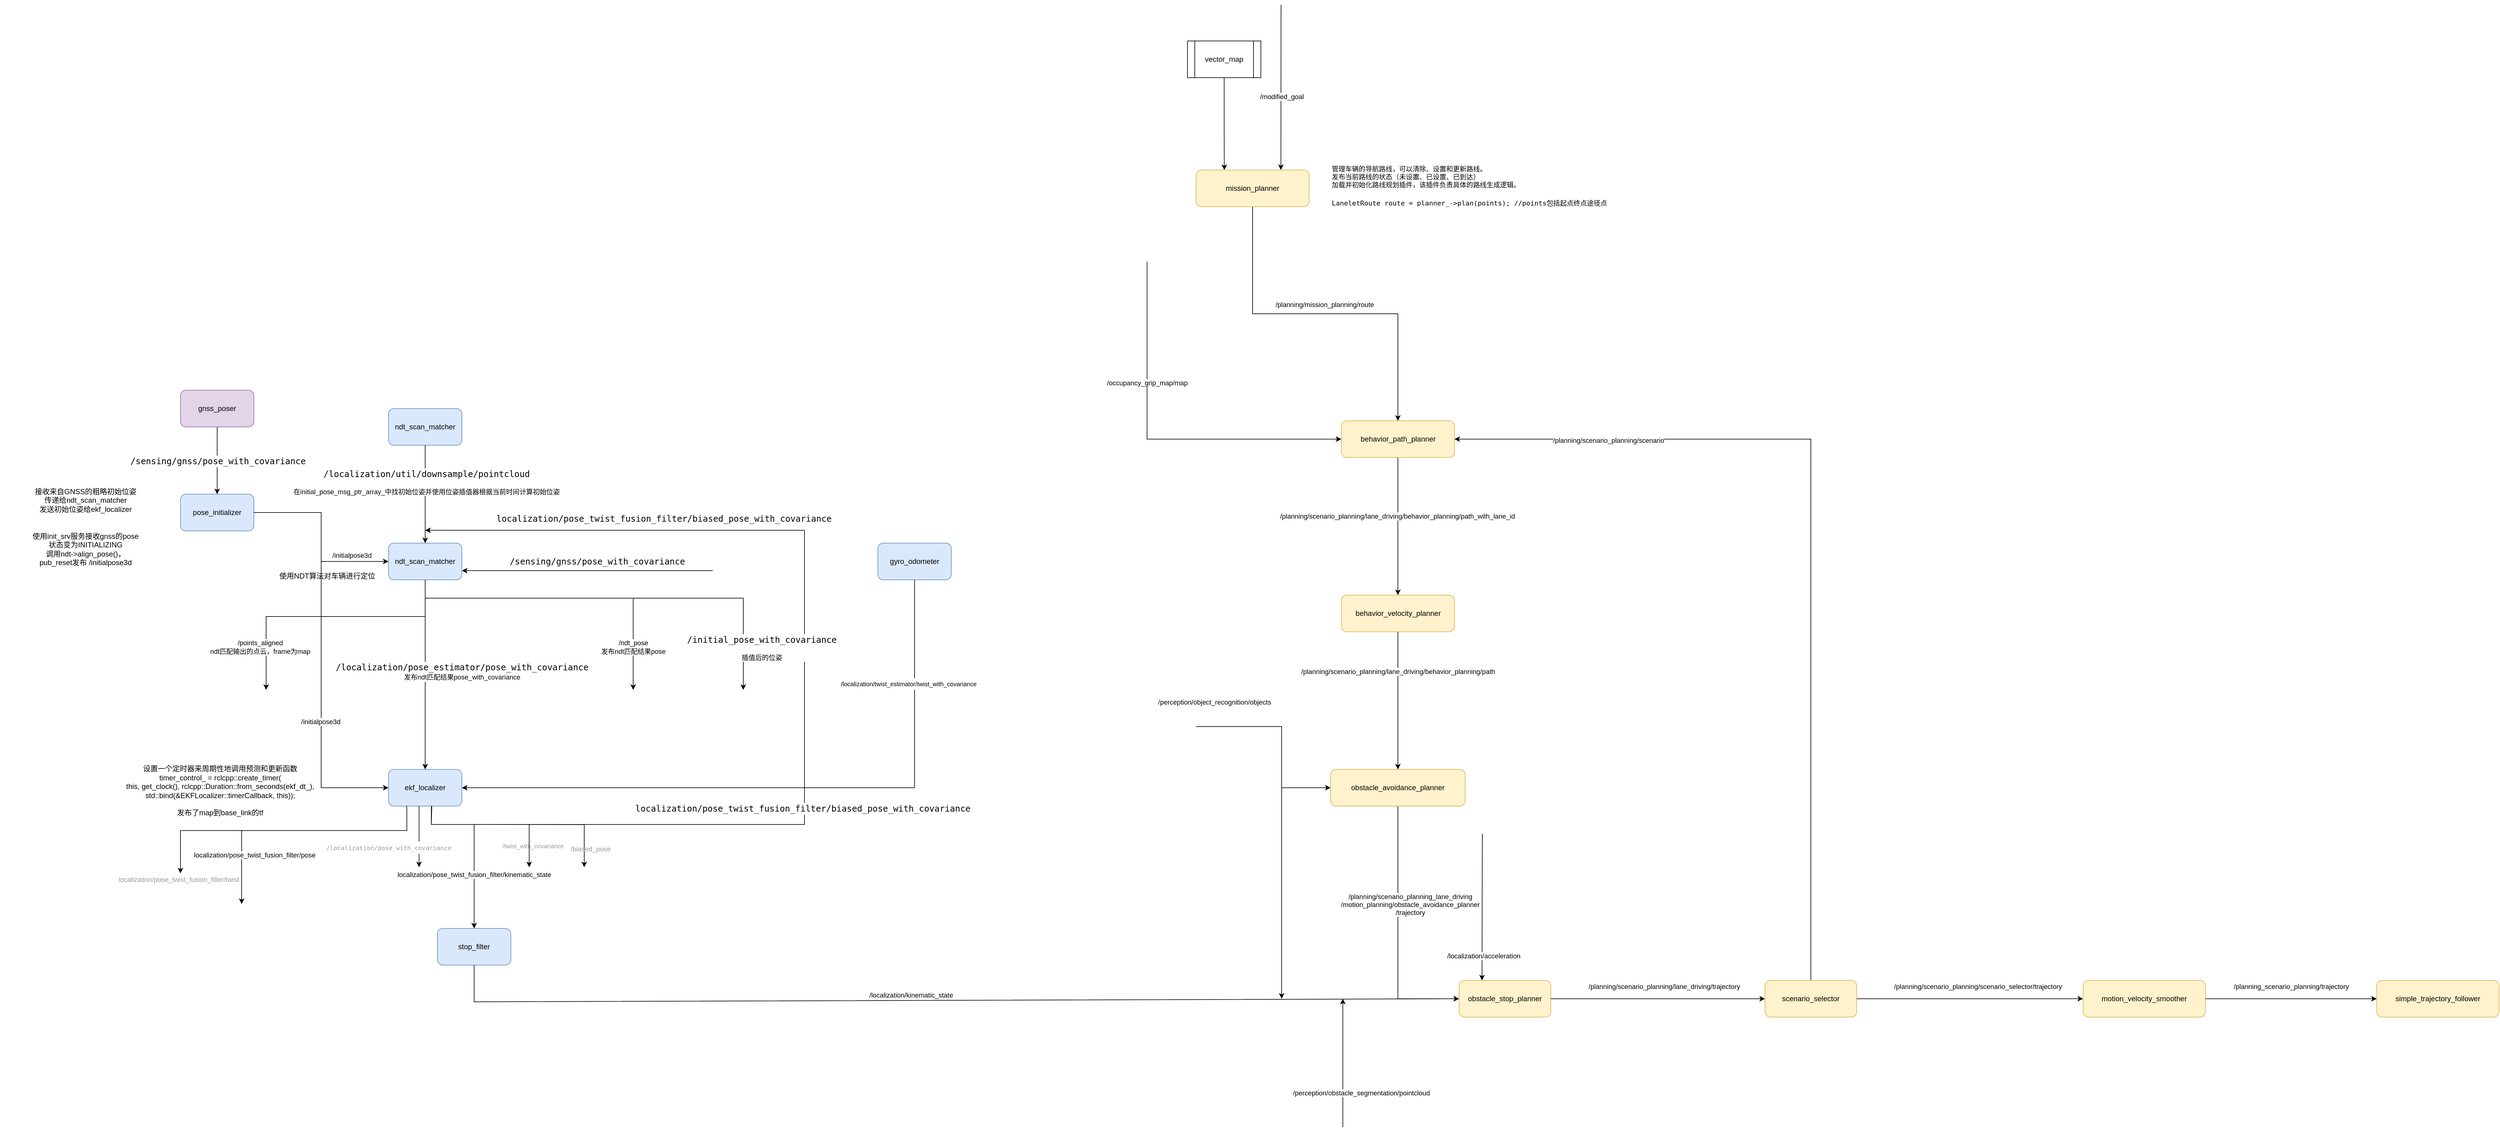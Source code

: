 <mxfile version="24.7.12">
  <diagram name="Page-1" id="jYja321TO4npNnZUXKt9">
    <mxGraphModel dx="1009" dy="1689" grid="1" gridSize="10" guides="1" tooltips="1" connect="1" arrows="1" fold="1" page="1" pageScale="1" pageWidth="850" pageHeight="1100" math="0" shadow="0">
      <root>
        <mxCell id="0" />
        <mxCell id="1" parent="0" />
        <mxCell id="ixGaKLChyozuG7cod_pc-9" style="edgeStyle=orthogonalEdgeStyle;rounded=0;orthogonalLoop=1;jettySize=auto;html=1;exitX=1;exitY=0.5;exitDx=0;exitDy=0;entryX=0;entryY=0.5;entryDx=0;entryDy=0;" parent="1" source="ixGaKLChyozuG7cod_pc-1" target="ixGaKLChyozuG7cod_pc-8" edge="1">
          <mxGeometry relative="1" as="geometry" />
        </mxCell>
        <mxCell id="ixGaKLChyozuG7cod_pc-10" value="/initialpose3d" style="edgeLabel;html=1;align=center;verticalAlign=middle;resizable=0;points=[];fontFamily=Helvetica;fontSize=11;fontColor=default;labelBackgroundColor=default;fillColor=none;gradientColor=none;" parent="ixGaKLChyozuG7cod_pc-9" vertex="1" connectable="0">
          <mxGeometry y="1" relative="1" as="geometry">
            <mxPoint x="49" y="30" as="offset" />
          </mxGeometry>
        </mxCell>
        <mxCell id="ixGaKLChyozuG7cod_pc-1" value="pose_initializer" style="rounded=1;whiteSpace=wrap;html=1;fillColor=#dae8fc;strokeColor=#6c8ebf;" parent="1" vertex="1">
          <mxGeometry x="360" y="380" width="120" height="60" as="geometry" />
        </mxCell>
        <mxCell id="ixGaKLChyozuG7cod_pc-2" value="接收来自GNSS的粗略初始位姿&lt;div&gt;传递给ndt_scan_matcher&lt;/div&gt;&lt;div&gt;发送初始位姿给ekf_localizer&lt;/div&gt;" style="text;html=1;align=center;verticalAlign=middle;whiteSpace=wrap;rounded=0;" parent="1" vertex="1">
          <mxGeometry x="110" y="347.5" width="190" height="85" as="geometry" />
        </mxCell>
        <mxCell id="ixGaKLChyozuG7cod_pc-3" value="" style="endArrow=classic;html=1;rounded=0;entryX=0.5;entryY=0;entryDx=0;entryDy=0;exitX=0.5;exitY=1;exitDx=0;exitDy=0;" parent="1" source="ixGaKLChyozuG7cod_pc-6" target="ixGaKLChyozuG7cod_pc-1" edge="1">
          <mxGeometry width="50" height="50" relative="1" as="geometry">
            <mxPoint x="420" y="280" as="sourcePoint" />
            <mxPoint x="460" y="460" as="targetPoint" />
          </mxGeometry>
        </mxCell>
        <mxCell id="ixGaKLChyozuG7cod_pc-4" value="/" style="edgeLabel;html=1;align=center;verticalAlign=middle;resizable=0;points=[];" parent="ixGaKLChyozuG7cod_pc-3" vertex="1" connectable="0">
          <mxGeometry x="0.011" y="2" relative="1" as="geometry">
            <mxPoint as="offset" />
          </mxGeometry>
        </mxCell>
        <mxCell id="ixGaKLChyozuG7cod_pc-5" value="&lt;div style=&quot;color: rgb(204, 204, 204); font-family: &amp;quot;Droid Sans Mono&amp;quot;, &amp;quot;monospace&amp;quot;, monospace; font-weight: normal; font-size: 14px; line-height: 19px; white-space: pre;&quot;&gt;&lt;div&gt;&lt;font color=&quot;#000000&quot;&gt;&lt;span style=&quot;background-color: rgb(255, 255, 255);&quot;&gt;/sensing/gnss/pose_with_covariance&lt;/span&gt;&lt;/font&gt;&lt;/div&gt;&lt;/div&gt;" style="edgeLabel;html=1;align=center;verticalAlign=middle;resizable=0;points=[];" parent="ixGaKLChyozuG7cod_pc-3" vertex="1" connectable="0">
          <mxGeometry x="0.011" y="1" relative="1" as="geometry">
            <mxPoint as="offset" />
          </mxGeometry>
        </mxCell>
        <mxCell id="ixGaKLChyozuG7cod_pc-6" value="gnss_poser" style="rounded=1;whiteSpace=wrap;html=1;fillColor=#e1d5e7;strokeColor=#9673a6;" parent="1" vertex="1">
          <mxGeometry x="360" y="210" width="120" height="60" as="geometry" />
        </mxCell>
        <mxCell id="ixGaKLChyozuG7cod_pc-26" style="edgeStyle=orthogonalEdgeStyle;rounded=0;orthogonalLoop=1;jettySize=auto;html=1;exitX=0.5;exitY=1;exitDx=0;exitDy=0;" parent="1" edge="1">
          <mxGeometry relative="1" as="geometry">
            <mxPoint x="1100" y="700" as="targetPoint" />
            <Array as="points">
              <mxPoint x="1100" y="610" />
              <mxPoint x="1100" y="610" />
            </Array>
            <mxPoint x="1100" y="550" as="sourcePoint" />
          </mxGeometry>
        </mxCell>
        <mxCell id="ixGaKLChyozuG7cod_pc-27" value="&lt;div&gt;/ndt_pose&lt;/div&gt;发布ndt匹配结果pose" style="edgeLabel;html=1;align=center;verticalAlign=middle;resizable=0;points=[];fontFamily=Helvetica;fontSize=11;fontColor=default;labelBackgroundColor=default;fillColor=none;gradientColor=none;" parent="ixGaKLChyozuG7cod_pc-26" vertex="1" connectable="0">
          <mxGeometry x="0.278" y="2" relative="1" as="geometry">
            <mxPoint x="-2" y="-16" as="offset" />
          </mxGeometry>
        </mxCell>
        <mxCell id="ixGaKLChyozuG7cod_pc-28" style="edgeStyle=orthogonalEdgeStyle;rounded=0;orthogonalLoop=1;jettySize=auto;html=1;exitX=0.5;exitY=1;exitDx=0;exitDy=0;entryX=0.5;entryY=0;entryDx=0;entryDy=0;" parent="1" source="ixGaKLChyozuG7cod_pc-8" edge="1" target="qSpFAjaBa0g86qrWprOc-3">
          <mxGeometry relative="1" as="geometry">
            <mxPoint x="1080" y="680" as="targetPoint" />
            <Array as="points">
              <mxPoint x="760" y="610" />
              <mxPoint x="760" y="610" />
            </Array>
          </mxGeometry>
        </mxCell>
        <mxCell id="ixGaKLChyozuG7cod_pc-29" value="&lt;div style=&quot;color: rgb(204, 204, 204); font-family: &amp;quot;Droid Sans Mono&amp;quot;, &amp;quot;monospace&amp;quot;, monospace; font-weight: normal; font-size: 14px; line-height: 19px; white-space: pre;&quot;&gt;&lt;div&gt;&lt;font color=&quot;#000000&quot;&gt;/localization/pose_estimator/pose_with_covariance&lt;/font&gt;&lt;/div&gt;&lt;/div&gt;&lt;div&gt;发布ndt匹配结果pose_with_covariance&lt;/div&gt;" style="edgeLabel;html=1;align=center;verticalAlign=middle;resizable=0;points=[];" parent="ixGaKLChyozuG7cod_pc-28" vertex="1" connectable="0">
          <mxGeometry x="0.595" y="2" relative="1" as="geometry">
            <mxPoint x="58" y="-97" as="offset" />
          </mxGeometry>
        </mxCell>
        <mxCell id="ixGaKLChyozuG7cod_pc-8" value="ndt_scan_matcher" style="rounded=1;whiteSpace=wrap;html=1;fillColor=#dae8fc;strokeColor=#6c8ebf;" parent="1" vertex="1">
          <mxGeometry x="700" y="460" width="120" height="60" as="geometry" />
        </mxCell>
        <mxCell id="ixGaKLChyozuG7cod_pc-11" value="&lt;div&gt;使用init_srv服务接收gnss的pose&lt;/div&gt;&lt;div&gt;状态变为INITIALIZING&lt;/div&gt;&lt;div&gt;调用ndt-&amp;gt;align_pose()，&lt;/div&gt;&lt;div&gt;pub_reset发布 /initialpose3d&lt;/div&gt;" style="text;html=1;align=center;verticalAlign=middle;whiteSpace=wrap;rounded=0;" parent="1" vertex="1">
          <mxGeometry x="65" y="420" width="280" height="100" as="geometry" />
        </mxCell>
        <mxCell id="ixGaKLChyozuG7cod_pc-16" value="" style="endArrow=classic;html=1;rounded=0;" parent="1" edge="1">
          <mxGeometry width="50" height="50" relative="1" as="geometry">
            <mxPoint x="770" y="920" as="sourcePoint" />
            <mxPoint x="760" y="439" as="targetPoint" />
            <Array as="points">
              <mxPoint x="1380" y="920" />
              <mxPoint x="1380" y="439" />
            </Array>
          </mxGeometry>
        </mxCell>
        <mxCell id="ixGaKLChyozuG7cod_pc-17" value="&lt;div style=&quot;font-family: &amp;quot;Droid Sans Mono&amp;quot;, &amp;quot;monospace&amp;quot;, monospace; font-weight: normal; font-size: 14px; line-height: 19px; white-space: pre;&quot;&gt;&lt;div&gt;localization/pose_twist_fusion_filter/biased_pose_with_covariance&lt;/div&gt;&lt;/div&gt;" style="edgeLabel;html=1;align=center;verticalAlign=middle;resizable=0;points=[];" parent="ixGaKLChyozuG7cod_pc-16" vertex="1" connectable="0">
          <mxGeometry x="-0.325" y="3" relative="1" as="geometry">
            <mxPoint x="29" y="-23" as="offset" />
          </mxGeometry>
        </mxCell>
        <mxCell id="ixGaKLChyozuG7cod_pc-19" value="" style="edgeStyle=orthogonalEdgeStyle;rounded=0;orthogonalLoop=1;jettySize=auto;html=1;" parent="1" source="ixGaKLChyozuG7cod_pc-18" target="ixGaKLChyozuG7cod_pc-8" edge="1">
          <mxGeometry relative="1" as="geometry" />
        </mxCell>
        <mxCell id="ixGaKLChyozuG7cod_pc-20" value="&lt;div style=&quot;color: rgb(204, 204, 204); font-family: &amp;quot;Droid Sans Mono&amp;quot;, &amp;quot;monospace&amp;quot;, monospace; font-weight: normal; font-size: 14px; line-height: 19px; white-space: pre;&quot;&gt;&lt;div&gt;&lt;font color=&quot;#000000&quot;&gt;/localization/util/downsample/pointcloud&lt;/font&gt;&lt;/div&gt;&lt;/div&gt;&lt;div&gt;&lt;br&gt;&lt;/div&gt;&lt;div&gt;在initial_pose_msg_ptr_array_中找初始位姿并使用位姿插值器根据当前时间计算初始位姿&lt;/div&gt;" style="edgeLabel;html=1;align=center;verticalAlign=middle;resizable=0;points=[];" parent="ixGaKLChyozuG7cod_pc-19" vertex="1" connectable="0">
          <mxGeometry x="-0.015" y="2" relative="1" as="geometry">
            <mxPoint y="-19" as="offset" />
          </mxGeometry>
        </mxCell>
        <mxCell id="ixGaKLChyozuG7cod_pc-18" value="ndt_scan_matcher" style="rounded=1;whiteSpace=wrap;html=1;fillColor=#dae8fc;strokeColor=#6c8ebf;" parent="1" vertex="1">
          <mxGeometry x="700" y="240" width="120" height="60" as="geometry" />
        </mxCell>
        <mxCell id="ixGaKLChyozuG7cod_pc-21" value="" style="endArrow=classic;html=1;rounded=0;entryX=1;entryY=0.75;entryDx=0;entryDy=0;" parent="1" target="ixGaKLChyozuG7cod_pc-8" edge="1">
          <mxGeometry width="50" height="50" relative="1" as="geometry">
            <mxPoint x="1230" y="505" as="sourcePoint" />
            <mxPoint x="970" y="490" as="targetPoint" />
            <Array as="points">
              <mxPoint x="1030" y="505" />
            </Array>
          </mxGeometry>
        </mxCell>
        <mxCell id="ixGaKLChyozuG7cod_pc-22" value="&lt;div style=&quot;font-family: &amp;quot;Droid Sans Mono&amp;quot;, &amp;quot;monospace&amp;quot;, monospace; font-weight: normal; font-size: 14px; line-height: 19px; white-space: pre;&quot;&gt;&lt;div&gt;/sensing/gnss/pose_with_covariance&lt;/div&gt;&lt;/div&gt;" style="edgeLabel;html=1;align=center;verticalAlign=middle;resizable=0;points=[];" parent="ixGaKLChyozuG7cod_pc-21" vertex="1" connectable="0">
          <mxGeometry x="0.1" y="-2" relative="1" as="geometry">
            <mxPoint x="36" y="-13" as="offset" />
          </mxGeometry>
        </mxCell>
        <mxCell id="ixGaKLChyozuG7cod_pc-24" value="" style="endArrow=classic;html=1;rounded=0;exitX=0.5;exitY=1;exitDx=0;exitDy=0;" parent="1" source="ixGaKLChyozuG7cod_pc-8" edge="1">
          <mxGeometry width="50" height="50" relative="1" as="geometry">
            <mxPoint x="760" y="550" as="sourcePoint" />
            <mxPoint x="500" y="700" as="targetPoint" />
            <Array as="points">
              <mxPoint x="760" y="580" />
              <mxPoint x="500" y="580" />
            </Array>
          </mxGeometry>
        </mxCell>
        <mxCell id="ixGaKLChyozuG7cod_pc-25" value="&lt;div&gt;/points_aligned&lt;/div&gt;ndt匹配输出的点云，frame为map" style="edgeLabel;html=1;align=center;verticalAlign=middle;resizable=0;points=[];" parent="ixGaKLChyozuG7cod_pc-24" vertex="1" connectable="0">
          <mxGeometry x="-0.034" y="2" relative="1" as="geometry">
            <mxPoint x="-118" y="48" as="offset" />
          </mxGeometry>
        </mxCell>
        <mxCell id="ixGaKLChyozuG7cod_pc-33" style="edgeStyle=orthogonalEdgeStyle;rounded=0;orthogonalLoop=1;jettySize=auto;html=1;exitX=0.5;exitY=1;exitDx=0;exitDy=0;" parent="1" edge="1">
          <mxGeometry relative="1" as="geometry">
            <mxPoint x="1280" y="700" as="targetPoint" />
            <mxPoint x="760" y="520" as="sourcePoint" />
            <Array as="points">
              <mxPoint x="760" y="550" />
              <mxPoint x="1280" y="550" />
              <mxPoint x="1280" y="690" />
            </Array>
          </mxGeometry>
        </mxCell>
        <mxCell id="ixGaKLChyozuG7cod_pc-34" value="&lt;div style=&quot;color: rgb(204, 204, 204); font-family: &amp;quot;Droid Sans Mono&amp;quot;, &amp;quot;monospace&amp;quot;, monospace; font-weight: normal; font-size: 14px; line-height: 19px; white-space: pre;&quot;&gt;&lt;div&gt;&lt;font color=&quot;#000000&quot;&gt;/initial_pose_with_covariance&lt;/font&gt;&lt;/div&gt;&lt;/div&gt;&lt;div&gt;&lt;br&gt;&lt;/div&gt;&lt;div&gt;插值后的位姿&lt;br&gt;&lt;/div&gt;" style="edgeLabel;html=1;align=center;verticalAlign=middle;resizable=0;points=[];" parent="ixGaKLChyozuG7cod_pc-33" vertex="1" connectable="0">
          <mxGeometry x="0.595" y="2" relative="1" as="geometry">
            <mxPoint x="28" y="72" as="offset" />
          </mxGeometry>
        </mxCell>
        <mxCell id="qSpFAjaBa0g86qrWprOc-3" value="ekf_localizer" style="rounded=1;whiteSpace=wrap;html=1;fillColor=#dae8fc;strokeColor=#6c8ebf;" vertex="1" parent="1">
          <mxGeometry x="700" y="830" width="120" height="60" as="geometry" />
        </mxCell>
        <mxCell id="qSpFAjaBa0g86qrWprOc-4" value="" style="endArrow=classic;html=1;rounded=0;exitX=1;exitY=0.5;exitDx=0;exitDy=0;entryX=0;entryY=0.5;entryDx=0;entryDy=0;" edge="1" parent="1" source="ixGaKLChyozuG7cod_pc-1" target="qSpFAjaBa0g86qrWprOc-3">
          <mxGeometry width="50" height="50" relative="1" as="geometry">
            <mxPoint x="880" y="630" as="sourcePoint" />
            <mxPoint x="930" y="580" as="targetPoint" />
            <Array as="points">
              <mxPoint x="590" y="410" />
              <mxPoint x="590" y="860" />
            </Array>
          </mxGeometry>
        </mxCell>
        <mxCell id="qSpFAjaBa0g86qrWprOc-5" value="/initialpose3d" style="edgeLabel;html=1;align=center;verticalAlign=middle;resizable=0;points=[];" vertex="1" connectable="0" parent="qSpFAjaBa0g86qrWprOc-4">
          <mxGeometry x="0.349" y="-1" relative="1" as="geometry">
            <mxPoint as="offset" />
          </mxGeometry>
        </mxCell>
        <mxCell id="qSpFAjaBa0g86qrWprOc-8" value="" style="endArrow=classic;html=1;rounded=0;entryX=1;entryY=0.5;entryDx=0;entryDy=0;exitX=0.5;exitY=1;exitDx=0;exitDy=0;" edge="1" parent="1" source="qSpFAjaBa0g86qrWprOc-10" target="qSpFAjaBa0g86qrWprOc-3">
          <mxGeometry width="50" height="50" relative="1" as="geometry">
            <mxPoint x="1110" y="860" as="sourcePoint" />
            <mxPoint x="1120" y="720" as="targetPoint" />
            <Array as="points">
              <mxPoint x="1560" y="860" />
            </Array>
          </mxGeometry>
        </mxCell>
        <mxCell id="qSpFAjaBa0g86qrWprOc-9" value="&lt;div style=&quot;color: rgb(204, 204, 204); font-weight: normal; font-size: 10px; line-height: 19px; white-space: pre;&quot;&gt;&lt;div style=&quot;font-size: 10px;&quot;&gt;&lt;font color=&quot;#000000&quot; face=&quot;Helvetica&quot; style=&quot;font-size: 10px;&quot;&gt;&lt;span style=&quot;background-color: rgb(255, 255, 255); font-size: 10px;&quot;&gt;/localization/twist_estimator/twist_with_covariance&lt;/span&gt;&lt;/font&gt;&lt;/div&gt;&lt;/div&gt;" style="edgeLabel;html=1;align=center;verticalAlign=middle;resizable=0;points=[];fontSize=10;" vertex="1" connectable="0" parent="qSpFAjaBa0g86qrWprOc-8">
          <mxGeometry x="-0.224" y="1" relative="1" as="geometry">
            <mxPoint x="69" y="-171" as="offset" />
          </mxGeometry>
        </mxCell>
        <mxCell id="qSpFAjaBa0g86qrWprOc-10" value="gyro_odometer" style="rounded=1;whiteSpace=wrap;html=1;fillColor=#dae8fc;strokeColor=#6c8ebf;" vertex="1" parent="1">
          <mxGeometry x="1500" y="460" width="120" height="60" as="geometry" />
        </mxCell>
        <mxCell id="qSpFAjaBa0g86qrWprOc-12" value="&lt;div&gt;设置一个定时器来周期性地调用预测和更新函数&lt;/div&gt;&lt;div&gt;timer_control_ = rclcpp::&lt;span class=&quot;hljs-built_in&quot;&gt;create_timer&lt;/span&gt;(&lt;/div&gt;    &lt;span class=&quot;hljs-keyword&quot;&gt;this&lt;/span&gt;, &lt;span class=&quot;hljs-built_in&quot;&gt;get_clock&lt;/span&gt;(), rclcpp::Duration::&lt;span class=&quot;hljs-built_in&quot;&gt;from_seconds&lt;/span&gt;(ekf_dt_),&lt;br&gt;&lt;div&gt;    std::&lt;span class=&quot;hljs-built_in&quot;&gt;bind&lt;/span&gt;(&amp;amp;EKFLocalizer::timerCallback, &lt;span class=&quot;hljs-keyword&quot;&gt;this&lt;/span&gt;));&lt;/div&gt;&lt;div&gt;&lt;br&gt;&lt;/div&gt;&lt;div&gt;发布了map到base_link的tf&lt;br&gt;&lt;/div&gt;" style="text;html=1;align=center;verticalAlign=middle;whiteSpace=wrap;rounded=0;" vertex="1" parent="1">
          <mxGeometry x="180" y="760" width="490" height="210" as="geometry" />
        </mxCell>
        <mxCell id="qSpFAjaBa0g86qrWprOc-13" value="" style="endArrow=classic;html=1;rounded=0;exitX=0.25;exitY=1;exitDx=0;exitDy=0;" edge="1" parent="1" source="qSpFAjaBa0g86qrWprOc-3">
          <mxGeometry width="50" height="50" relative="1" as="geometry">
            <mxPoint x="650" y="890" as="sourcePoint" />
            <mxPoint x="460" y="1050" as="targetPoint" />
            <Array as="points">
              <mxPoint x="730" y="930" />
              <mxPoint x="650" y="930" />
              <mxPoint x="460" y="930" />
            </Array>
          </mxGeometry>
        </mxCell>
        <mxCell id="qSpFAjaBa0g86qrWprOc-14" value="localization/pose_twist_fusion_filter/pose" style="edgeLabel;html=1;align=center;verticalAlign=middle;resizable=0;points=[];" vertex="1" connectable="0" parent="qSpFAjaBa0g86qrWprOc-13">
          <mxGeometry x="0.096" y="2" relative="1" as="geometry">
            <mxPoint x="-54" y="38" as="offset" />
          </mxGeometry>
        </mxCell>
        <mxCell id="qSpFAjaBa0g86qrWprOc-15" value="" style="endArrow=classic;html=1;rounded=0;exitX=0.25;exitY=1;exitDx=0;exitDy=0;" edge="1" parent="1">
          <mxGeometry width="50" height="50" relative="1" as="geometry">
            <mxPoint x="750" y="890" as="sourcePoint" />
            <mxPoint x="750" y="990" as="targetPoint" />
          </mxGeometry>
        </mxCell>
        <mxCell id="qSpFAjaBa0g86qrWprOc-16" value="&lt;div style=&quot;font-family: &amp;quot;Droid Sans Mono&amp;quot;, &amp;quot;monospace&amp;quot;, monospace; font-weight: normal; line-height: 19px; white-space: pre; font-size: 13px;&quot;&gt;&lt;div&gt;&lt;font color=&quot;#999999&quot; style=&quot;font-size: 10px;&quot;&gt;/localization/pose_with_covariance&lt;/font&gt;&lt;/div&gt;&lt;/div&gt;" style="edgeLabel;html=1;align=center;verticalAlign=middle;resizable=0;points=[];" vertex="1" connectable="0" parent="qSpFAjaBa0g86qrWprOc-15">
          <mxGeometry x="0.096" y="2" relative="1" as="geometry">
            <mxPoint x="-52" y="12" as="offset" />
          </mxGeometry>
        </mxCell>
        <mxCell id="qSpFAjaBa0g86qrWprOc-17" value="" style="endArrow=classic;html=1;rounded=0;exitX=0.59;exitY=1.004;exitDx=0;exitDy=0;exitPerimeter=0;entryX=0.5;entryY=0;entryDx=0;entryDy=0;" edge="1" parent="1" source="qSpFAjaBa0g86qrWprOc-3" target="qSpFAjaBa0g86qrWprOc-32">
          <mxGeometry width="50" height="50" relative="1" as="geometry">
            <mxPoint x="770" y="890" as="sourcePoint" />
            <mxPoint x="840" y="1050" as="targetPoint" />
            <Array as="points">
              <mxPoint x="770" y="920" />
              <mxPoint x="840" y="920" />
            </Array>
          </mxGeometry>
        </mxCell>
        <mxCell id="qSpFAjaBa0g86qrWprOc-18" value="localization/pose_twist_fusion_filter/kinematic_state" style="edgeLabel;html=1;align=center;verticalAlign=middle;resizable=0;points=[];" vertex="1" connectable="0" parent="qSpFAjaBa0g86qrWprOc-17">
          <mxGeometry x="0.096" y="2" relative="1" as="geometry">
            <mxPoint x="-2" y="34" as="offset" />
          </mxGeometry>
        </mxCell>
        <mxCell id="qSpFAjaBa0g86qrWprOc-19" value="" style="endArrow=classic;html=1;rounded=0;exitX=0.25;exitY=1;exitDx=0;exitDy=0;" edge="1" parent="1" source="qSpFAjaBa0g86qrWprOc-3">
          <mxGeometry width="50" height="50" relative="1" as="geometry">
            <mxPoint x="630" y="890" as="sourcePoint" />
            <mxPoint x="360" y="1000" as="targetPoint" />
            <Array as="points">
              <mxPoint x="730" y="930" />
              <mxPoint x="630" y="930" />
              <mxPoint x="550" y="930" />
              <mxPoint x="360" y="930" />
            </Array>
          </mxGeometry>
        </mxCell>
        <mxCell id="qSpFAjaBa0g86qrWprOc-20" value="&lt;font color=&quot;#999999&quot;&gt;localization/pose_twist_fusion_filter/twist&lt;/font&gt;" style="edgeLabel;html=1;align=center;verticalAlign=middle;resizable=0;points=[];" vertex="1" connectable="0" parent="qSpFAjaBa0g86qrWprOc-19">
          <mxGeometry x="0.096" y="2" relative="1" as="geometry">
            <mxPoint x="-150" y="78" as="offset" />
          </mxGeometry>
        </mxCell>
        <mxCell id="qSpFAjaBa0g86qrWprOc-21" value="" style="endArrow=classic;html=1;rounded=0;exitX=0.585;exitY=0.999;exitDx=0;exitDy=0;exitPerimeter=0;" edge="1" parent="1" source="qSpFAjaBa0g86qrWprOc-3">
          <mxGeometry width="50" height="50" relative="1" as="geometry">
            <mxPoint x="770" y="890" as="sourcePoint" />
            <mxPoint x="930" y="990" as="targetPoint" />
            <Array as="points">
              <mxPoint x="770" y="920" />
              <mxPoint x="930" y="920" />
            </Array>
          </mxGeometry>
        </mxCell>
        <mxCell id="qSpFAjaBa0g86qrWprOc-22" value="&lt;font color=&quot;#999999&quot;&gt;/&lt;font style=&quot;white-space: pre;&quot; size=&quot;1&quot;&gt;&lt;span style=&quot;&quot;&gt;twist_with_covariance&lt;/span&gt;&lt;/font&gt;&lt;/font&gt;" style="edgeLabel;html=1;align=center;verticalAlign=middle;resizable=0;points=[];labelBackgroundColor=none;" vertex="1" connectable="0" parent="qSpFAjaBa0g86qrWprOc-21">
          <mxGeometry x="0.435" y="1" relative="1" as="geometry">
            <mxPoint x="9" y="36" as="offset" />
          </mxGeometry>
        </mxCell>
        <mxCell id="qSpFAjaBa0g86qrWprOc-25" value="" style="endArrow=classic;html=1;rounded=0;exitX=0.585;exitY=1.002;exitDx=0;exitDy=0;exitPerimeter=0;" edge="1" parent="1" source="qSpFAjaBa0g86qrWprOc-3">
          <mxGeometry width="50" height="50" relative="1" as="geometry">
            <mxPoint x="770.8" y="886.72" as="sourcePoint" />
            <mxPoint x="1020" y="990" as="targetPoint" />
            <Array as="points">
              <mxPoint x="770" y="920" />
              <mxPoint x="1020" y="920.2" />
            </Array>
          </mxGeometry>
        </mxCell>
        <mxCell id="qSpFAjaBa0g86qrWprOc-26" value="&lt;font&gt;/biased_pose&lt;/font&gt;" style="edgeLabel;html=1;align=center;verticalAlign=middle;resizable=0;points=[];labelBackgroundColor=none;fontColor=#999999;" vertex="1" connectable="0" parent="qSpFAjaBa0g86qrWprOc-25">
          <mxGeometry x="0.435" y="1" relative="1" as="geometry">
            <mxPoint x="39" y="41" as="offset" />
          </mxGeometry>
        </mxCell>
        <mxCell id="qSpFAjaBa0g86qrWprOc-30" value="&lt;div style=&quot;font-family: &amp;quot;Droid Sans Mono&amp;quot;, &amp;quot;monospace&amp;quot;, monospace; font-weight: normal; font-size: 14px; line-height: 19px; white-space: pre;&quot;&gt;&lt;div&gt;localization/pose_twist_fusion_filter/biased_pose_with_covariance&lt;/div&gt;&lt;/div&gt;" style="edgeLabel;html=1;align=center;verticalAlign=middle;resizable=0;points=[];" vertex="1" connectable="0" parent="1">
          <mxGeometry x="1150.005" y="420" as="geometry" />
        </mxCell>
        <mxCell id="qSpFAjaBa0g86qrWprOc-32" value="stop_filter" style="rounded=1;whiteSpace=wrap;html=1;fillColor=#dae8fc;strokeColor=#6c8ebf;" vertex="1" parent="1">
          <mxGeometry x="780" y="1090" width="120" height="60" as="geometry" />
        </mxCell>
        <mxCell id="qSpFAjaBa0g86qrWprOc-33" value="" style="endArrow=classic;html=1;rounded=0;exitX=0.5;exitY=1;exitDx=0;exitDy=0;entryX=0;entryY=0.5;entryDx=0;entryDy=0;" edge="1" parent="1" source="qSpFAjaBa0g86qrWprOc-32" target="qSpFAjaBa0g86qrWprOc-35">
          <mxGeometry width="50" height="50" relative="1" as="geometry">
            <mxPoint x="1000" y="1180" as="sourcePoint" />
            <mxPoint x="840" y="1260" as="targetPoint" />
            <Array as="points">
              <mxPoint x="840" y="1210" />
            </Array>
          </mxGeometry>
        </mxCell>
        <mxCell id="qSpFAjaBa0g86qrWprOc-34" value="/localization/kinematic_state" style="edgeLabel;html=1;align=center;verticalAlign=middle;resizable=0;points=[];" vertex="1" connectable="0" parent="qSpFAjaBa0g86qrWprOc-33">
          <mxGeometry x="-0.291" y="1" relative="1" as="geometry">
            <mxPoint x="182" y="-9" as="offset" />
          </mxGeometry>
        </mxCell>
        <mxCell id="qSpFAjaBa0g86qrWprOc-35" value="obstacle_stop_planner" style="rounded=1;whiteSpace=wrap;html=1;fillColor=#fff2cc;strokeColor=#d6b656;" vertex="1" parent="1">
          <mxGeometry x="2450" y="1175" width="150" height="60" as="geometry" />
        </mxCell>
        <mxCell id="qSpFAjaBa0g86qrWprOc-36" value="" style="endArrow=classic;html=1;rounded=0;exitX=1;exitY=0.5;exitDx=0;exitDy=0;entryX=0;entryY=0.5;entryDx=0;entryDy=0;" edge="1" parent="1" source="qSpFAjaBa0g86qrWprOc-35" target="qSpFAjaBa0g86qrWprOc-50">
          <mxGeometry width="50" height="50" relative="1" as="geometry">
            <mxPoint x="2260" y="1105" as="sourcePoint" />
            <mxPoint x="2880" y="1205" as="targetPoint" />
          </mxGeometry>
        </mxCell>
        <mxCell id="qSpFAjaBa0g86qrWprOc-37" value="/planning/scenario_planning/lane_driving/trajectory" style="edgeLabel;html=1;align=center;verticalAlign=middle;resizable=0;points=[];" vertex="1" connectable="0" parent="qSpFAjaBa0g86qrWprOc-36">
          <mxGeometry x="-0.076" relative="1" as="geometry">
            <mxPoint x="23" y="-20" as="offset" />
          </mxGeometry>
        </mxCell>
        <mxCell id="qSpFAjaBa0g86qrWprOc-41" value="" style="endArrow=classic;html=1;rounded=0;" edge="1" parent="1">
          <mxGeometry width="50" height="50" relative="1" as="geometry">
            <mxPoint x="2160" y="855" as="sourcePoint" />
            <mxPoint x="2160" y="1205" as="targetPoint" />
            <Array as="points">
              <mxPoint x="2160" y="1205" />
            </Array>
          </mxGeometry>
        </mxCell>
        <mxCell id="qSpFAjaBa0g86qrWprOc-43" value="" style="endArrow=classic;html=1;rounded=0;entryX=0;entryY=0.5;entryDx=0;entryDy=0;exitX=0.5;exitY=1;exitDx=0;exitDy=0;" edge="1" parent="1" source="qSpFAjaBa0g86qrWprOc-61" target="qSpFAjaBa0g86qrWprOc-35">
          <mxGeometry width="50" height="50" relative="1" as="geometry">
            <mxPoint x="2350" y="935" as="sourcePoint" />
            <mxPoint x="2310" y="1055" as="targetPoint" />
            <Array as="points">
              <mxPoint x="2350" y="1205" />
            </Array>
          </mxGeometry>
        </mxCell>
        <mxCell id="qSpFAjaBa0g86qrWprOc-44" value="&lt;div&gt;/planning/scenario_planning_lane_driving&lt;/div&gt;&lt;div&gt;/motion_planning/obstacle_avoidance_planner&lt;/div&gt;&lt;div&gt;/trajectory&lt;/div&gt;" style="edgeLabel;html=1;align=center;verticalAlign=middle;resizable=0;points=[];" vertex="1" connectable="0" parent="qSpFAjaBa0g86qrWprOc-43">
          <mxGeometry x="-0.529" y="1" relative="1" as="geometry">
            <mxPoint x="19" y="63" as="offset" />
          </mxGeometry>
        </mxCell>
        <mxCell id="qSpFAjaBa0g86qrWprOc-45" value="" style="endArrow=classic;html=1;rounded=0;entryX=0.25;entryY=0;entryDx=0;entryDy=0;" edge="1" parent="1" target="qSpFAjaBa0g86qrWprOc-35">
          <mxGeometry width="50" height="50" relative="1" as="geometry">
            <mxPoint x="2488" y="935" as="sourcePoint" />
            <mxPoint x="2410" y="875" as="targetPoint" />
          </mxGeometry>
        </mxCell>
        <mxCell id="qSpFAjaBa0g86qrWprOc-46" value="/localization/acceleration" style="edgeLabel;html=1;align=center;verticalAlign=middle;resizable=0;points=[];" vertex="1" connectable="0" parent="qSpFAjaBa0g86qrWprOc-45">
          <mxGeometry x="-0.51" y="2" relative="1" as="geometry">
            <mxPoint y="141" as="offset" />
          </mxGeometry>
        </mxCell>
        <mxCell id="qSpFAjaBa0g86qrWprOc-78" style="edgeStyle=orthogonalEdgeStyle;rounded=0;orthogonalLoop=1;jettySize=auto;html=1;exitX=0.5;exitY=0;exitDx=0;exitDy=0;entryX=1;entryY=0.5;entryDx=0;entryDy=0;" edge="1" parent="1" source="qSpFAjaBa0g86qrWprOc-50" target="qSpFAjaBa0g86qrWprOc-71">
          <mxGeometry relative="1" as="geometry">
            <mxPoint x="2990" y="300" as="targetPoint" />
          </mxGeometry>
        </mxCell>
        <mxCell id="qSpFAjaBa0g86qrWprOc-79" value="/planning/scenario_planning/scenario" style="edgeLabel;html=1;align=center;verticalAlign=middle;resizable=0;points=[];" vertex="1" connectable="0" parent="qSpFAjaBa0g86qrWprOc-78">
          <mxGeometry x="0.657" y="2" relative="1" as="geometry">
            <mxPoint as="offset" />
          </mxGeometry>
        </mxCell>
        <mxCell id="qSpFAjaBa0g86qrWprOc-50" value="scenario_selector" style="rounded=1;whiteSpace=wrap;html=1;fillColor=#fff2cc;strokeColor=#d6b656;" vertex="1" parent="1">
          <mxGeometry x="2950" y="1175" width="150" height="60" as="geometry" />
        </mxCell>
        <mxCell id="qSpFAjaBa0g86qrWprOc-51" value="" style="endArrow=classic;html=1;rounded=0;exitX=1;exitY=0.5;exitDx=0;exitDy=0;entryX=0;entryY=0.5;entryDx=0;entryDy=0;" edge="1" parent="1" source="qSpFAjaBa0g86qrWprOc-50" target="qSpFAjaBa0g86qrWprOc-52">
          <mxGeometry width="50" height="50" relative="1" as="geometry">
            <mxPoint x="2870" y="1195" as="sourcePoint" />
            <mxPoint x="3360" y="1205" as="targetPoint" />
          </mxGeometry>
        </mxCell>
        <mxCell id="qSpFAjaBa0g86qrWprOc-53" value="/planning/scenario_planning/scenario_selector/trajectory" style="edgeLabel;html=1;align=center;verticalAlign=middle;resizable=0;points=[];" vertex="1" connectable="0" parent="qSpFAjaBa0g86qrWprOc-51">
          <mxGeometry x="0.069" y="1" relative="1" as="geometry">
            <mxPoint y="-19" as="offset" />
          </mxGeometry>
        </mxCell>
        <mxCell id="qSpFAjaBa0g86qrWprOc-52" value="motion_velocity_smoother" style="rounded=1;whiteSpace=wrap;html=1;fillColor=#fff2cc;strokeColor=#d6b656;" vertex="1" parent="1">
          <mxGeometry x="3470" y="1175" width="200" height="60" as="geometry" />
        </mxCell>
        <mxCell id="qSpFAjaBa0g86qrWprOc-54" value="" style="endArrow=classic;html=1;rounded=0;exitX=1;exitY=0.5;exitDx=0;exitDy=0;entryX=0;entryY=0.5;entryDx=0;entryDy=0;" edge="1" parent="1" source="qSpFAjaBa0g86qrWprOc-52" target="qSpFAjaBa0g86qrWprOc-55">
          <mxGeometry width="50" height="50" relative="1" as="geometry">
            <mxPoint x="3480" y="1125" as="sourcePoint" />
            <mxPoint x="3830" y="1205" as="targetPoint" />
          </mxGeometry>
        </mxCell>
        <mxCell id="qSpFAjaBa0g86qrWprOc-56" value="/planning_scenario_planning/trajectory" style="edgeLabel;html=1;align=center;verticalAlign=middle;resizable=0;points=[];" vertex="1" connectable="0" parent="qSpFAjaBa0g86qrWprOc-54">
          <mxGeometry x="0.158" relative="1" as="geometry">
            <mxPoint x="-22" y="-20" as="offset" />
          </mxGeometry>
        </mxCell>
        <mxCell id="qSpFAjaBa0g86qrWprOc-55" value="simple_trajectory_follower" style="rounded=1;whiteSpace=wrap;html=1;fillColor=#fff2cc;strokeColor=#d6b656;" vertex="1" parent="1">
          <mxGeometry x="3950" y="1175" width="200" height="60" as="geometry" />
        </mxCell>
        <mxCell id="qSpFAjaBa0g86qrWprOc-60" value="&lt;div&gt;使用NDT算法对车辆进行定位&lt;/div&gt;" style="text;whiteSpace=wrap;html=1;align=center;" vertex="1" parent="1">
          <mxGeometry x="480" y="500" width="240" height="40" as="geometry" />
        </mxCell>
        <mxCell id="qSpFAjaBa0g86qrWprOc-61" value="obstacle_avoidance_planner" style="rounded=1;whiteSpace=wrap;html=1;fillColor=#fff2cc;strokeColor=#d6b656;" vertex="1" parent="1">
          <mxGeometry x="2240" y="830" width="220" height="60" as="geometry" />
        </mxCell>
        <mxCell id="qSpFAjaBa0g86qrWprOc-62" value="" style="endArrow=classic;html=1;rounded=0;entryX=0;entryY=0.5;entryDx=0;entryDy=0;" edge="1" parent="1" target="qSpFAjaBa0g86qrWprOc-61">
          <mxGeometry width="50" height="50" relative="1" as="geometry">
            <mxPoint x="2020" y="760" as="sourcePoint" />
            <mxPoint x="2250" y="1045" as="targetPoint" />
            <Array as="points">
              <mxPoint x="2160" y="760" />
              <mxPoint x="2160" y="860" />
            </Array>
          </mxGeometry>
        </mxCell>
        <mxCell id="qSpFAjaBa0g86qrWprOc-64" value="" style="endArrow=classic;html=1;rounded=0;" edge="1" parent="1">
          <mxGeometry width="50" height="50" relative="1" as="geometry">
            <mxPoint x="2260" y="1415" as="sourcePoint" />
            <mxPoint x="2260" y="1205" as="targetPoint" />
          </mxGeometry>
        </mxCell>
        <mxCell id="qSpFAjaBa0g86qrWprOc-65" value="/perception/obstacle_segmentation/pointcloud" style="edgeLabel;html=1;align=center;verticalAlign=middle;resizable=0;points=[];" vertex="1" connectable="0" parent="qSpFAjaBa0g86qrWprOc-64">
          <mxGeometry x="-0.463" relative="1" as="geometry">
            <mxPoint x="30" as="offset" />
          </mxGeometry>
        </mxCell>
        <mxCell id="qSpFAjaBa0g86qrWprOc-67" value="/perception/object_recognition/objects" style="edgeLabel;html=1;align=center;verticalAlign=middle;resizable=0;points=[];" vertex="1" connectable="0" parent="1">
          <mxGeometry x="2050" y="720" as="geometry" />
        </mxCell>
        <mxCell id="qSpFAjaBa0g86qrWprOc-69" style="edgeStyle=orthogonalEdgeStyle;rounded=0;orthogonalLoop=1;jettySize=auto;html=1;exitX=0.5;exitY=1;exitDx=0;exitDy=0;" edge="1" parent="1" source="qSpFAjaBa0g86qrWprOc-68" target="qSpFAjaBa0g86qrWprOc-61">
          <mxGeometry relative="1" as="geometry" />
        </mxCell>
        <mxCell id="qSpFAjaBa0g86qrWprOc-70" value="/planning/scenario_planning/lane_driving/behavior_planning/path" style="edgeLabel;html=1;align=center;verticalAlign=middle;resizable=0;points=[];" vertex="1" connectable="0" parent="qSpFAjaBa0g86qrWprOc-69">
          <mxGeometry x="-0.645" y="-1" relative="1" as="geometry">
            <mxPoint x="1" y="25" as="offset" />
          </mxGeometry>
        </mxCell>
        <mxCell id="qSpFAjaBa0g86qrWprOc-68" value="behavior_velocity_planner" style="rounded=1;whiteSpace=wrap;html=1;fillColor=#fff2cc;strokeColor=#d6b656;" vertex="1" parent="1">
          <mxGeometry x="2257.5" y="545" width="185" height="60" as="geometry" />
        </mxCell>
        <mxCell id="qSpFAjaBa0g86qrWprOc-72" style="edgeStyle=orthogonalEdgeStyle;rounded=0;orthogonalLoop=1;jettySize=auto;html=1;exitX=0.5;exitY=1;exitDx=0;exitDy=0;" edge="1" parent="1" source="qSpFAjaBa0g86qrWprOc-71" target="qSpFAjaBa0g86qrWprOc-68">
          <mxGeometry relative="1" as="geometry" />
        </mxCell>
        <mxCell id="qSpFAjaBa0g86qrWprOc-73" value="/planning/scenario_planning/lane_driving/behavior_planning/path_with_lane_id" style="edgeLabel;html=1;align=center;verticalAlign=middle;resizable=0;points=[];" vertex="1" connectable="0" parent="qSpFAjaBa0g86qrWprOc-72">
          <mxGeometry x="-0.146" y="-1" relative="1" as="geometry">
            <mxPoint as="offset" />
          </mxGeometry>
        </mxCell>
        <mxCell id="qSpFAjaBa0g86qrWprOc-71" value="behavior_path_planner" style="rounded=1;whiteSpace=wrap;html=1;fillColor=#fff2cc;strokeColor=#d6b656;fontStyle=0" vertex="1" parent="1">
          <mxGeometry x="2257.5" y="260" width="185" height="60" as="geometry" />
        </mxCell>
        <mxCell id="qSpFAjaBa0g86qrWprOc-75" style="edgeStyle=orthogonalEdgeStyle;rounded=0;orthogonalLoop=1;jettySize=auto;html=1;entryX=0;entryY=0.5;entryDx=0;entryDy=0;" edge="1" parent="1" target="qSpFAjaBa0g86qrWprOc-71">
          <mxGeometry relative="1" as="geometry">
            <mxPoint x="1940" as="sourcePoint" />
            <mxPoint x="2170" y="280" as="targetPoint" />
            <Array as="points">
              <mxPoint x="1940" />
              <mxPoint x="1940" y="290" />
            </Array>
          </mxGeometry>
        </mxCell>
        <mxCell id="qSpFAjaBa0g86qrWprOc-76" value="/occupancy_grip_map/map" style="edgeLabel;html=1;align=center;verticalAlign=middle;resizable=0;points=[];" vertex="1" connectable="0" parent="qSpFAjaBa0g86qrWprOc-75">
          <mxGeometry x="-0.048" relative="1" as="geometry">
            <mxPoint y="-91" as="offset" />
          </mxGeometry>
        </mxCell>
        <mxCell id="qSpFAjaBa0g86qrWprOc-81" style="edgeStyle=orthogonalEdgeStyle;rounded=0;orthogonalLoop=1;jettySize=auto;html=1;exitX=0.5;exitY=1;exitDx=0;exitDy=0;entryX=0.5;entryY=0;entryDx=0;entryDy=0;" edge="1" parent="1" source="qSpFAjaBa0g86qrWprOc-80" target="qSpFAjaBa0g86qrWprOc-71">
          <mxGeometry relative="1" as="geometry" />
        </mxCell>
        <mxCell id="qSpFAjaBa0g86qrWprOc-82" value="/planning/mission_planning/route" style="edgeLabel;html=1;align=center;verticalAlign=middle;resizable=0;points=[];" vertex="1" connectable="0" parent="qSpFAjaBa0g86qrWprOc-81">
          <mxGeometry x="-0.075" relative="1" as="geometry">
            <mxPoint x="21" y="-15" as="offset" />
          </mxGeometry>
        </mxCell>
        <mxCell id="qSpFAjaBa0g86qrWprOc-80" value="mission_planner" style="rounded=1;whiteSpace=wrap;html=1;fillColor=#fff2cc;strokeColor=#d6b656;fontStyle=0" vertex="1" parent="1">
          <mxGeometry x="2020" y="-150" width="185" height="60" as="geometry" />
        </mxCell>
        <mxCell id="qSpFAjaBa0g86qrWprOc-83" value="" style="endArrow=classic;html=1;rounded=0;entryX=0.75;entryY=0;entryDx=0;entryDy=0;" edge="1" parent="1" target="qSpFAjaBa0g86qrWprOc-80">
          <mxGeometry width="50" height="50" relative="1" as="geometry">
            <mxPoint x="2159" y="-420" as="sourcePoint" />
            <mxPoint x="2100" y="-60" as="targetPoint" />
          </mxGeometry>
        </mxCell>
        <mxCell id="qSpFAjaBa0g86qrWprOc-84" value="/modified_goal" style="edgeLabel;html=1;align=center;verticalAlign=middle;resizable=0;points=[];" vertex="1" connectable="0" parent="qSpFAjaBa0g86qrWprOc-83">
          <mxGeometry x="-0.441" y="1" relative="1" as="geometry">
            <mxPoint y="74" as="offset" />
          </mxGeometry>
        </mxCell>
        <mxCell id="qSpFAjaBa0g86qrWprOc-86" style="edgeStyle=orthogonalEdgeStyle;rounded=0;orthogonalLoop=1;jettySize=auto;html=1;exitX=0.5;exitY=1;exitDx=0;exitDy=0;entryX=0.25;entryY=0;entryDx=0;entryDy=0;" edge="1" parent="1" source="qSpFAjaBa0g86qrWprOc-85" target="qSpFAjaBa0g86qrWprOc-80">
          <mxGeometry relative="1" as="geometry" />
        </mxCell>
        <mxCell id="qSpFAjaBa0g86qrWprOc-85" value="vector_map" style="shape=process;whiteSpace=wrap;html=1;backgroundOutline=1;" vertex="1" parent="1">
          <mxGeometry x="2006" y="-361" width="120" height="60" as="geometry" />
        </mxCell>
        <mxCell id="qSpFAjaBa0g86qrWprOc-87" value="&lt;div style=&quot;font-size: 11px;&quot;&gt;&lt;font style=&quot;font-size: 11px;&quot;&gt;管理车辆的导航路线，可以清除、设置和更新路线。&lt;/font&gt;&lt;/div&gt;&lt;div style=&quot;font-size: 11px;&quot;&gt;&lt;font style=&quot;font-size: 11px;&quot;&gt;发布当前路线的状态（未设置、已设置、已到达）&lt;/font&gt;&lt;/div&gt;&lt;div style=&quot;font-size: 11px;&quot;&gt;&lt;font style=&quot;font-size: 11px;&quot;&gt;加载并初始化路线规划插件，该插件负责具体的路线生成逻辑。&lt;/font&gt;&lt;/div&gt;&lt;div style=&quot;font-size: 11px;&quot;&gt;&lt;font style=&quot;font-size: 11px;&quot;&gt;&lt;br&gt;&lt;/font&gt;&lt;/div&gt;&lt;div style=&quot;font-size: 11px;&quot;&gt;&lt;div style=&quot;color: rgb(204, 204, 204); font-family: &amp;quot;Droid Sans Mono&amp;quot;, &amp;quot;monospace&amp;quot;, monospace; font-weight: normal; line-height: 19px; white-space: pre;&quot;&gt;&lt;div&gt;&lt;font style=&quot;font-size: 11px;&quot; color=&quot;#000000&quot;&gt;LaneletRoute route = planner_-&amp;gt;plan(points); //points包括起点终点途径点&lt;/font&gt;&lt;/div&gt;&lt;/div&gt;&lt;/div&gt;" style="text;whiteSpace=wrap;html=1;" vertex="1" parent="1">
          <mxGeometry x="2240" y="-165" width="490" height="90" as="geometry" />
        </mxCell>
      </root>
    </mxGraphModel>
  </diagram>
</mxfile>
